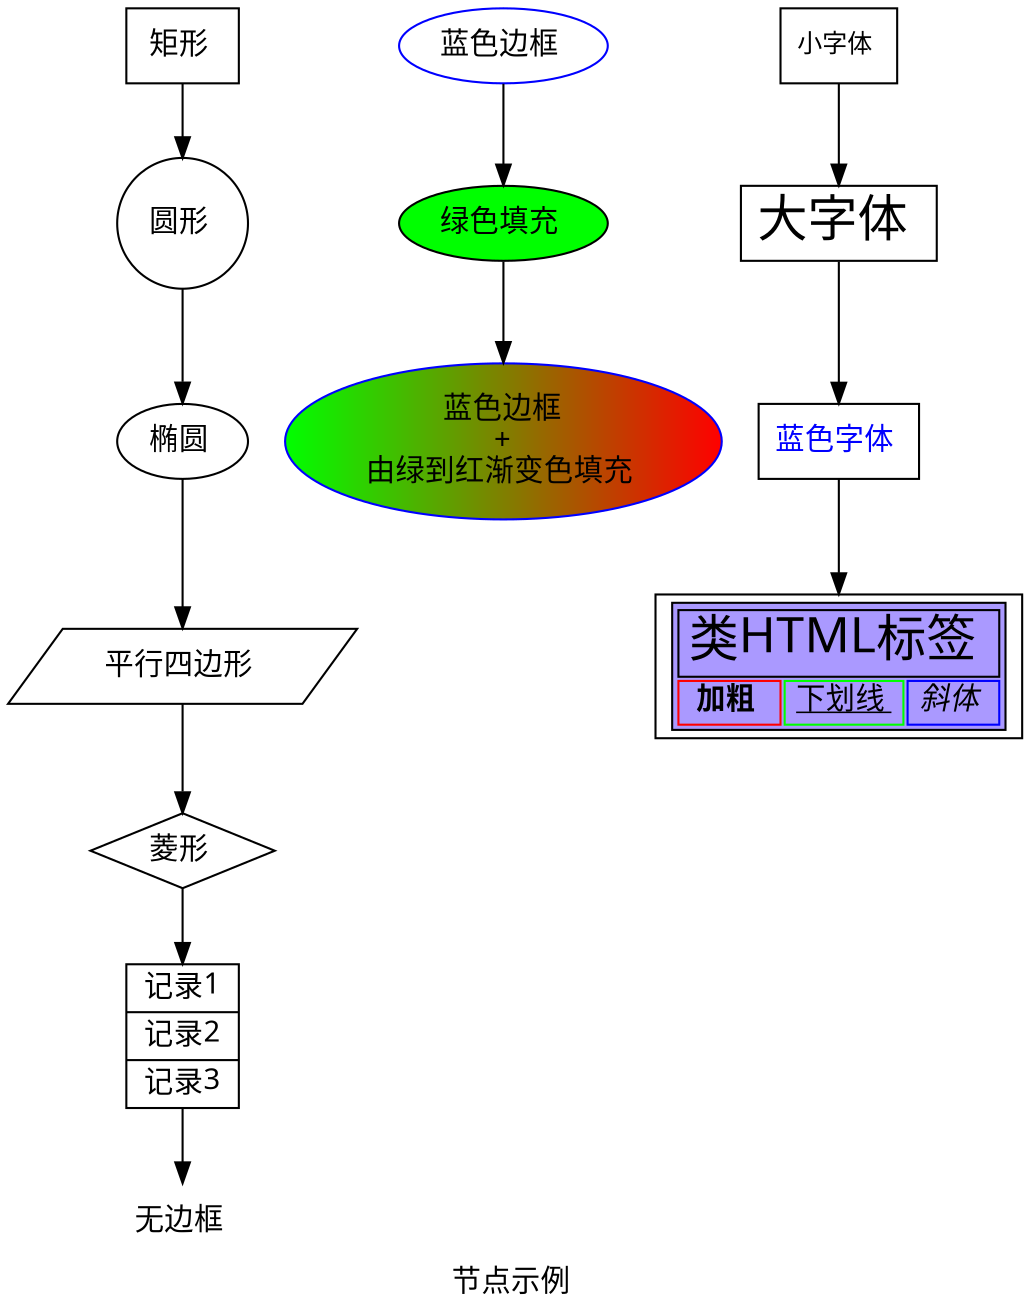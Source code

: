 

digraph node_intro {
	graph [label="节点示例 ", fontname="Microsoft Yahei"];
	node [fontname="Microsoft Yahei"];
	
	shape1 [shape=box, label="矩形 "];
	shape2 [shape=circle, label="圆形 "];
	shape3 [shape=ellipse, label="椭圆 "];
	shape4 [shape=polygon, sides=4, skew=0.4, label="平行四边形 "];
	shape5 [shape=diamond, label="菱形 "];
	shape6 [shape=record, label="{记录1|记录2|记录3}"];
	shape7 [shape=none, label="无边框 "];
	shape1:s -> shape2 -> shape3 -> shape4 -> shape5 -> shape6 -> shape7;

	color1 [color=blue, label="蓝色边框 "];
	color2 [style=filled, fillcolor=green, label="绿色填充 "];
	color3 [color="#0000ff", style=filled, fillcolor="green:red", label="蓝色边框\n+\n由绿到红渐变色填充 "];
	color1 -> color2 -> color3;

	text1 [shape=box, fontsize=12, label="小字体 "];
	text2 [shape=box, fontsize=24, label="大字体 "];
	text3 [shape=box, fontcolor=blue, label="蓝色字体 "];
	text4 [shape=box, label=<
		<table bgcolor="#aa99ff" align="center">
			<tr>
				<td colspan="3" width="20"><font point-size="24">类HTML标签 </font></td>
			</tr>
			<tr>
				<td color="red"><b>加粗 </b></td>
				<td color="green"><u>下划线 </u></td>
				<td color="blue"><i>斜体 </i></td>
			</tr>
		</table>
	>];
	text1 -> text2 -> text3 -> text4;
}
